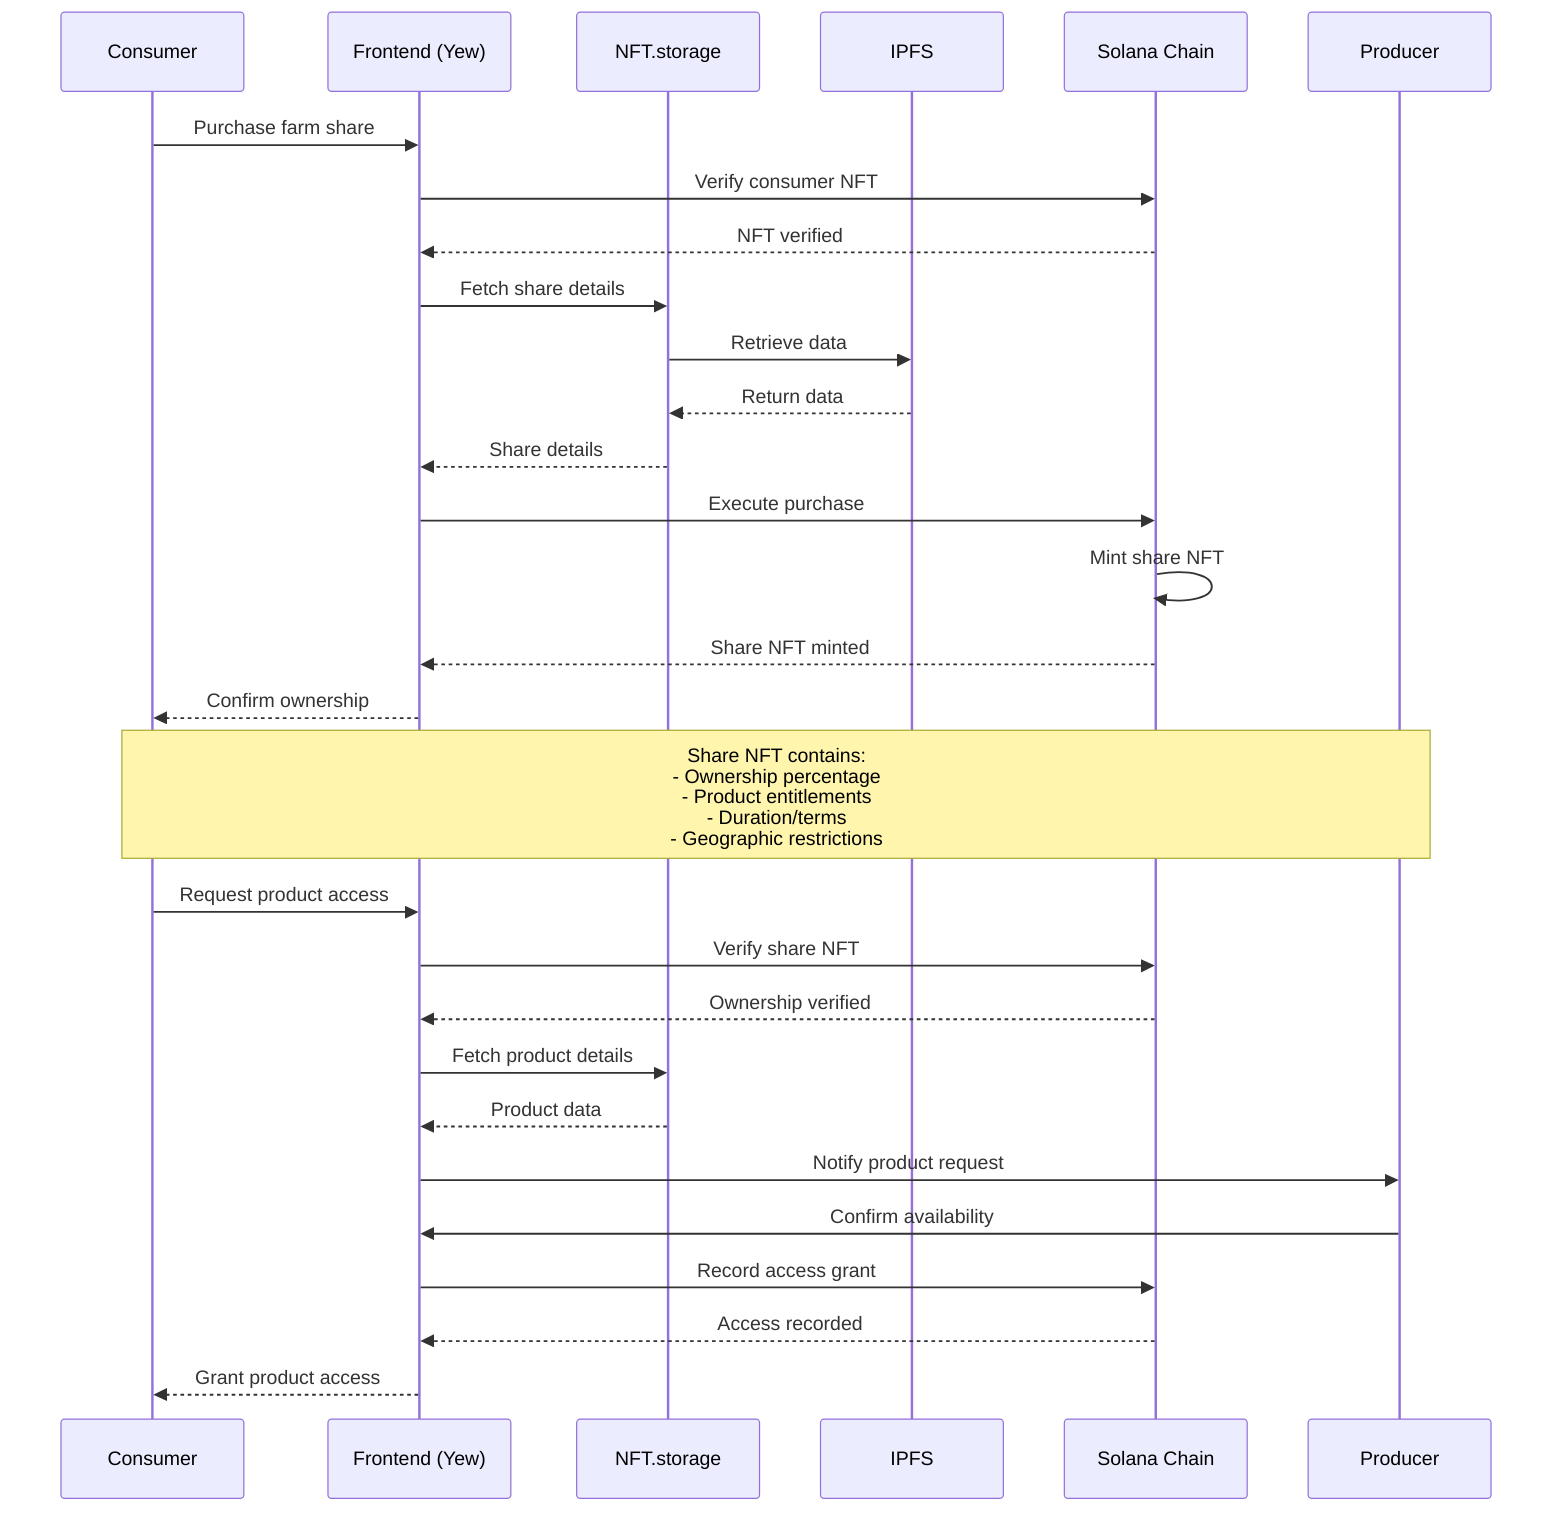 sequenceDiagram
    participant C as Consumer
    participant F as Frontend (Yew)
    participant S as NFT.storage
    participant I as IPFS
    participant B as Solana Chain
    participant P as Producer
    
    C->>F: Purchase farm share
    F->>B: Verify consumer NFT
    B-->>F: NFT verified
    F->>S: Fetch share details
    S->>I: Retrieve data
    I-->>S: Return data
    S-->>F: Share details
    F->>B: Execute purchase
    B->>B: Mint share NFT
    B-->>F: Share NFT minted
    F-->>C: Confirm ownership
    
    Note over C,P: Share NFT contains:<br/>- Ownership percentage<br/>- Product entitlements<br/>- Duration/terms<br/>- Geographic restrictions
    
    C->>F: Request product access
    F->>B: Verify share NFT
    B-->>F: Ownership verified
    F->>S: Fetch product details
    S-->>F: Product data
    F->>P: Notify product request
    P->>F: Confirm availability
    F->>B: Record access grant
    B-->>F: Access recorded
    F-->>C: Grant product access